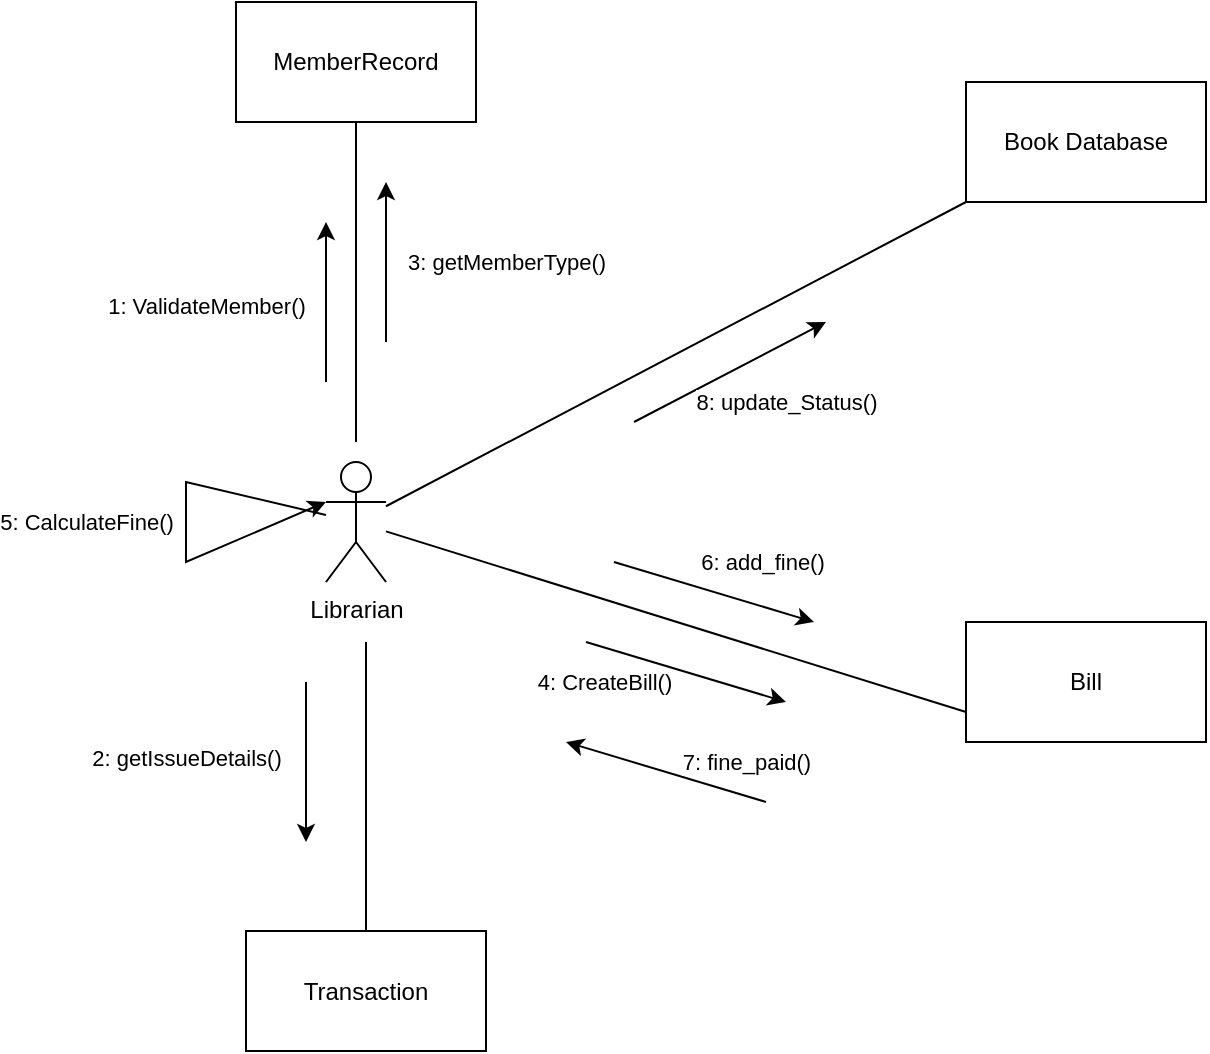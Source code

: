 <mxfile version="26.1.0">
  <diagram name="Page-1" id="9AdBjudVfmEJbrsH84GM">
    <mxGraphModel dx="1262" dy="712" grid="1" gridSize="10" guides="1" tooltips="1" connect="1" arrows="1" fold="1" page="1" pageScale="1" pageWidth="827" pageHeight="1169" math="0" shadow="0">
      <root>
        <mxCell id="0" />
        <mxCell id="1" parent="0" />
        <mxCell id="0yiP8LKu-084Q9D93I0v-1" value="Librarian" style="shape=umlActor;verticalLabelPosition=bottom;verticalAlign=top;html=1;outlineConnect=0;" vertex="1" parent="1">
          <mxGeometry x="170" y="350" width="30" height="60" as="geometry" />
        </mxCell>
        <mxCell id="0yiP8LKu-084Q9D93I0v-4" value="MemberRecord" style="rounded=0;whiteSpace=wrap;html=1;" vertex="1" parent="1">
          <mxGeometry x="125" y="120" width="120" height="60" as="geometry" />
        </mxCell>
        <mxCell id="0yiP8LKu-084Q9D93I0v-5" value="Transaction" style="rounded=0;whiteSpace=wrap;html=1;" vertex="1" parent="1">
          <mxGeometry x="130" y="584.5" width="120" height="60" as="geometry" />
        </mxCell>
        <mxCell id="0yiP8LKu-084Q9D93I0v-6" value="Book Database" style="rounded=0;whiteSpace=wrap;html=1;" vertex="1" parent="1">
          <mxGeometry x="490" y="160" width="120" height="60" as="geometry" />
        </mxCell>
        <mxCell id="0yiP8LKu-084Q9D93I0v-7" value="Bill" style="rounded=0;whiteSpace=wrap;html=1;" vertex="1" parent="1">
          <mxGeometry x="490" y="430" width="120" height="60" as="geometry" />
        </mxCell>
        <mxCell id="0yiP8LKu-084Q9D93I0v-10" value="" style="endArrow=none;html=1;rounded=0;entryX=0.5;entryY=1;entryDx=0;entryDy=0;" edge="1" parent="1" target="0yiP8LKu-084Q9D93I0v-4">
          <mxGeometry width="50" height="50" relative="1" as="geometry">
            <mxPoint x="185" y="340" as="sourcePoint" />
            <mxPoint x="440" y="400" as="targetPoint" />
          </mxGeometry>
        </mxCell>
        <mxCell id="0yiP8LKu-084Q9D93I0v-11" value="" style="endArrow=none;html=1;rounded=0;entryX=0;entryY=0.75;entryDx=0;entryDy=0;" edge="1" parent="1" source="0yiP8LKu-084Q9D93I0v-1" target="0yiP8LKu-084Q9D93I0v-7">
          <mxGeometry width="50" height="50" relative="1" as="geometry">
            <mxPoint x="350" y="540" as="sourcePoint" />
            <mxPoint x="350" y="380" as="targetPoint" />
          </mxGeometry>
        </mxCell>
        <mxCell id="0yiP8LKu-084Q9D93I0v-12" value="" style="endArrow=none;html=1;rounded=0;entryX=0;entryY=1;entryDx=0;entryDy=0;" edge="1" parent="1" source="0yiP8LKu-084Q9D93I0v-1" target="0yiP8LKu-084Q9D93I0v-6">
          <mxGeometry width="50" height="50" relative="1" as="geometry">
            <mxPoint x="210" y="360" as="sourcePoint" />
            <mxPoint x="205" y="200" as="targetPoint" />
          </mxGeometry>
        </mxCell>
        <mxCell id="0yiP8LKu-084Q9D93I0v-13" value="" style="endArrow=none;html=1;rounded=0;exitX=0.5;exitY=0;exitDx=0;exitDy=0;" edge="1" parent="1" source="0yiP8LKu-084Q9D93I0v-5">
          <mxGeometry width="50" height="50" relative="1" as="geometry">
            <mxPoint x="230" y="560" as="sourcePoint" />
            <mxPoint x="190" y="440" as="targetPoint" />
          </mxGeometry>
        </mxCell>
        <mxCell id="0yiP8LKu-084Q9D93I0v-14" value="" style="endArrow=classic;html=1;rounded=0;" edge="1" parent="1">
          <mxGeometry width="50" height="50" relative="1" as="geometry">
            <mxPoint x="170" y="310" as="sourcePoint" />
            <mxPoint x="170" y="230" as="targetPoint" />
          </mxGeometry>
        </mxCell>
        <mxCell id="0yiP8LKu-084Q9D93I0v-15" value="1: ValidateMember()" style="edgeLabel;html=1;align=center;verticalAlign=middle;resizable=0;points=[];" vertex="1" connectable="0" parent="0yiP8LKu-084Q9D93I0v-14">
          <mxGeometry x="-0.05" y="-1" relative="1" as="geometry">
            <mxPoint x="-61" as="offset" />
          </mxGeometry>
        </mxCell>
        <mxCell id="0yiP8LKu-084Q9D93I0v-18" value="" style="endArrow=classic;html=1;rounded=0;" edge="1" parent="1">
          <mxGeometry width="50" height="50" relative="1" as="geometry">
            <mxPoint x="160" y="460" as="sourcePoint" />
            <mxPoint x="160" y="540" as="targetPoint" />
          </mxGeometry>
        </mxCell>
        <mxCell id="0yiP8LKu-084Q9D93I0v-19" value="2: getIssueDetails()" style="edgeLabel;html=1;align=center;verticalAlign=middle;resizable=0;points=[];" vertex="1" connectable="0" parent="0yiP8LKu-084Q9D93I0v-18">
          <mxGeometry x="-0.05" y="-1" relative="1" as="geometry">
            <mxPoint x="-59" as="offset" />
          </mxGeometry>
        </mxCell>
        <mxCell id="0yiP8LKu-084Q9D93I0v-21" value="" style="endArrow=classic;html=1;rounded=0;" edge="1" parent="1">
          <mxGeometry width="50" height="50" relative="1" as="geometry">
            <mxPoint x="200" y="290" as="sourcePoint" />
            <mxPoint x="200" y="210" as="targetPoint" />
          </mxGeometry>
        </mxCell>
        <mxCell id="0yiP8LKu-084Q9D93I0v-22" value="3: getMemberType()" style="edgeLabel;html=1;align=center;verticalAlign=middle;resizable=0;points=[];" vertex="1" connectable="0" parent="0yiP8LKu-084Q9D93I0v-21">
          <mxGeometry x="-0.05" y="-1" relative="1" as="geometry">
            <mxPoint x="59" y="-2" as="offset" />
          </mxGeometry>
        </mxCell>
        <mxCell id="0yiP8LKu-084Q9D93I0v-23" value="" style="endArrow=classic;html=1;rounded=0;" edge="1" parent="1">
          <mxGeometry width="50" height="50" relative="1" as="geometry">
            <mxPoint x="300" y="440" as="sourcePoint" />
            <mxPoint x="400" y="470" as="targetPoint" />
          </mxGeometry>
        </mxCell>
        <mxCell id="0yiP8LKu-084Q9D93I0v-24" value="4: CreateBill()" style="edgeLabel;html=1;align=center;verticalAlign=middle;resizable=0;points=[];" vertex="1" connectable="0" parent="0yiP8LKu-084Q9D93I0v-23">
          <mxGeometry x="-0.05" y="-1" relative="1" as="geometry">
            <mxPoint x="-38" y="5" as="offset" />
          </mxGeometry>
        </mxCell>
        <mxCell id="0yiP8LKu-084Q9D93I0v-25" value="" style="endArrow=classic;html=1;rounded=0;entryX=0;entryY=0.333;entryDx=0;entryDy=0;entryPerimeter=0;elbow=vertical;" edge="1" parent="1" source="0yiP8LKu-084Q9D93I0v-1" target="0yiP8LKu-084Q9D93I0v-1">
          <mxGeometry width="50" height="50" relative="1" as="geometry">
            <mxPoint x="110" y="430" as="sourcePoint" />
            <mxPoint x="150" y="360" as="targetPoint" />
            <Array as="points">
              <mxPoint x="100" y="400" />
            </Array>
          </mxGeometry>
        </mxCell>
        <mxCell id="0yiP8LKu-084Q9D93I0v-26" value="5: CalculateFine()" style="edgeLabel;html=1;align=center;verticalAlign=middle;resizable=0;points=[];" vertex="1" connectable="0" parent="0yiP8LKu-084Q9D93I0v-25">
          <mxGeometry x="-0.161" y="-1" relative="1" as="geometry">
            <mxPoint x="-49" y="13" as="offset" />
          </mxGeometry>
        </mxCell>
        <mxCell id="0yiP8LKu-084Q9D93I0v-27" value="" style="endArrow=classic;html=1;rounded=0;" edge="1" parent="1">
          <mxGeometry width="50" height="50" relative="1" as="geometry">
            <mxPoint x="314" y="400" as="sourcePoint" />
            <mxPoint x="414" y="430" as="targetPoint" />
          </mxGeometry>
        </mxCell>
        <mxCell id="0yiP8LKu-084Q9D93I0v-28" value="6: add_fine()" style="edgeLabel;html=1;align=center;verticalAlign=middle;resizable=0;points=[];" vertex="1" connectable="0" parent="0yiP8LKu-084Q9D93I0v-27">
          <mxGeometry x="-0.05" y="-1" relative="1" as="geometry">
            <mxPoint x="27" y="-15" as="offset" />
          </mxGeometry>
        </mxCell>
        <mxCell id="0yiP8LKu-084Q9D93I0v-29" value="" style="endArrow=classic;html=1;rounded=0;" edge="1" parent="1">
          <mxGeometry width="50" height="50" relative="1" as="geometry">
            <mxPoint x="390" y="520" as="sourcePoint" />
            <mxPoint x="290" y="490" as="targetPoint" />
          </mxGeometry>
        </mxCell>
        <mxCell id="0yiP8LKu-084Q9D93I0v-32" value="7: fine_paid()" style="edgeLabel;html=1;align=center;verticalAlign=middle;resizable=0;points=[];" vertex="1" connectable="0" parent="0yiP8LKu-084Q9D93I0v-29">
          <mxGeometry x="-0.226" y="-2" relative="1" as="geometry">
            <mxPoint x="28" y="-7" as="offset" />
          </mxGeometry>
        </mxCell>
        <mxCell id="0yiP8LKu-084Q9D93I0v-33" value="" style="endArrow=classic;html=1;rounded=0;" edge="1" parent="1">
          <mxGeometry width="50" height="50" relative="1" as="geometry">
            <mxPoint x="324" y="330" as="sourcePoint" />
            <mxPoint x="420" y="280" as="targetPoint" />
          </mxGeometry>
        </mxCell>
        <mxCell id="0yiP8LKu-084Q9D93I0v-35" value="8: update_Status()" style="edgeLabel;html=1;align=center;verticalAlign=middle;resizable=0;points=[];" vertex="1" connectable="0" parent="0yiP8LKu-084Q9D93I0v-33">
          <mxGeometry x="0.437" y="1" relative="1" as="geometry">
            <mxPoint x="7" y="27" as="offset" />
          </mxGeometry>
        </mxCell>
      </root>
    </mxGraphModel>
  </diagram>
</mxfile>
